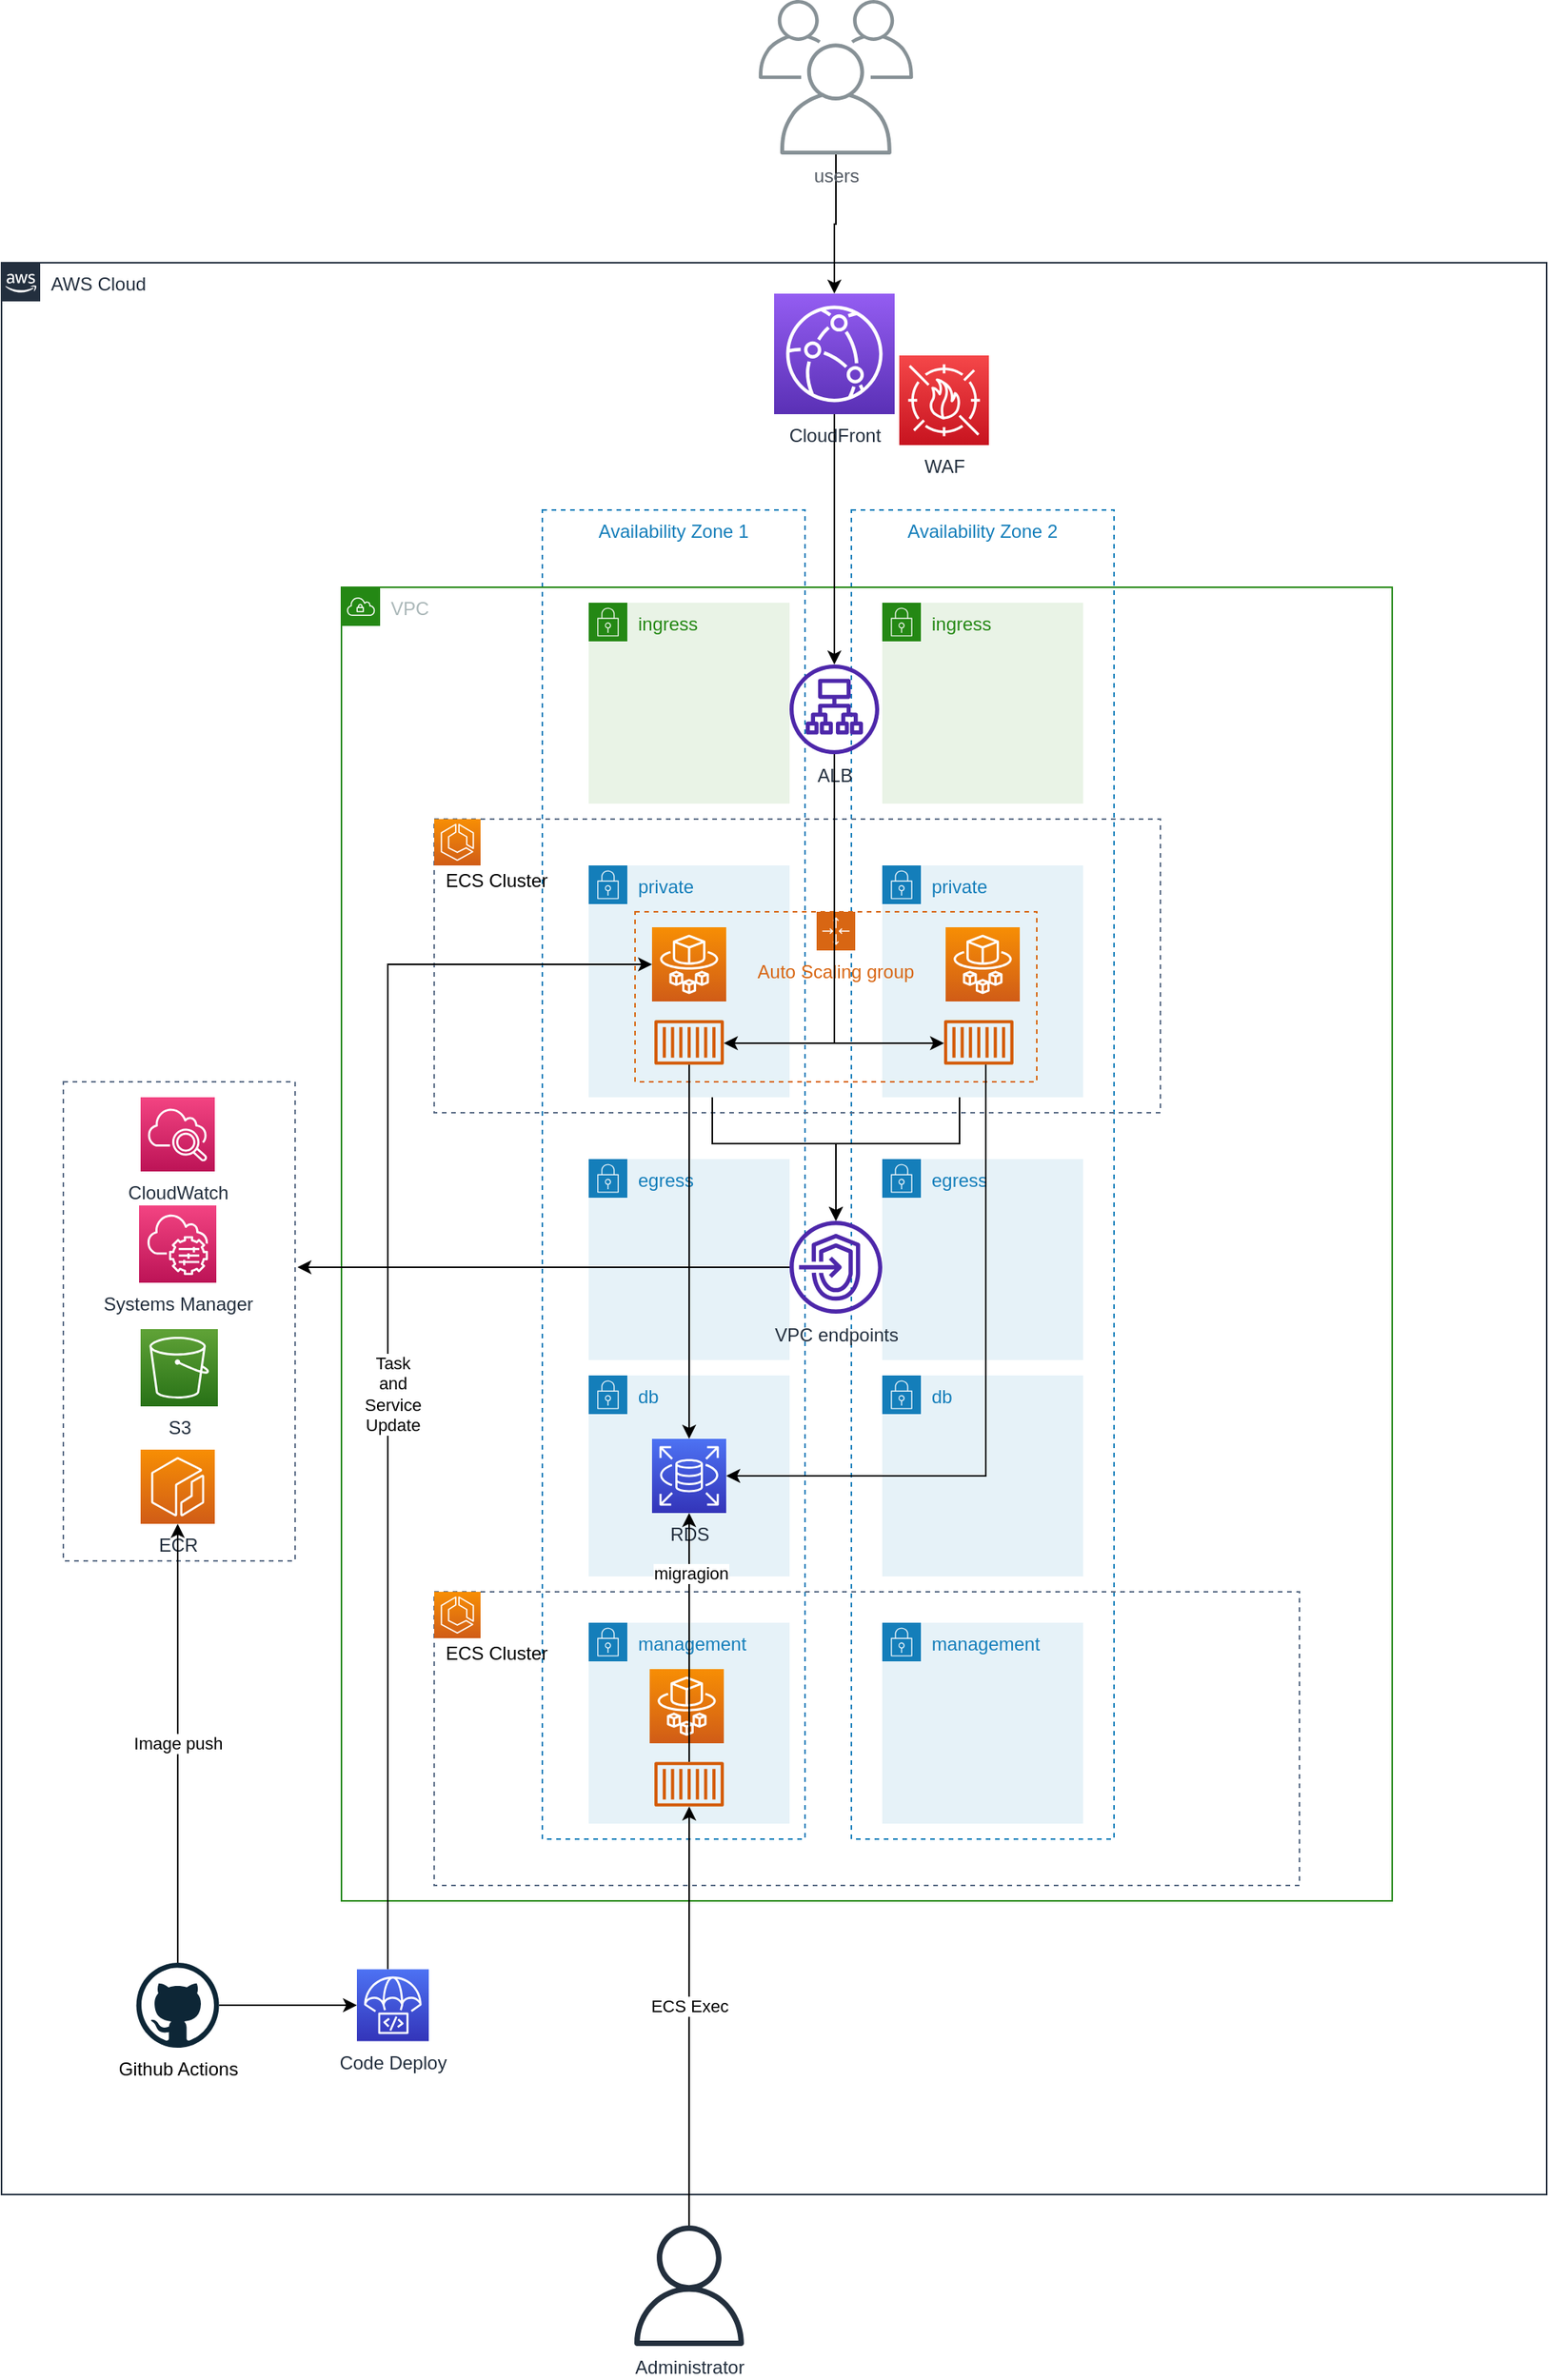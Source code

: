 <mxfile version="16.5.1" type="device"><diagram id="PaeJgLluyogaUPS14ZRc" name="Page-1"><mxGraphModel dx="2777" dy="1420" grid="1" gridSize="10" guides="1" tooltips="1" connect="1" arrows="1" fold="1" page="1" pageScale="1" pageWidth="3300" pageHeight="2339" math="0" shadow="0"><root><mxCell id="0"/><mxCell id="1" parent="0"/><mxCell id="Aqmt07IWopIAcxGadrsT-29" value="egress" style="points=[[0,0],[0.25,0],[0.5,0],[0.75,0],[1,0],[1,0.25],[1,0.5],[1,0.75],[1,1],[0.75,1],[0.5,1],[0.25,1],[0,1],[0,0.75],[0,0.5],[0,0.25]];outlineConnect=0;gradientColor=none;html=1;whiteSpace=wrap;fontSize=12;fontStyle=0;container=1;pointerEvents=0;collapsible=0;recursiveResize=0;shape=mxgraph.aws4.group;grIcon=mxgraph.aws4.group_security_group;grStroke=0;strokeColor=#147EBA;fillColor=#E6F2F8;verticalAlign=top;align=left;spacingLeft=30;fontColor=#147EBA;dashed=0;" vertex="1" parent="1"><mxGeometry x="850" y="870" width="130" height="130" as="geometry"/></mxCell><mxCell id="Aqmt07IWopIAcxGadrsT-62" value="Availability Zone 1" style="fillColor=none;strokeColor=#147EBA;dashed=1;verticalAlign=top;fontStyle=0;fontColor=#147EBA;" vertex="1" parent="1"><mxGeometry x="630" y="450" width="170" height="860" as="geometry"/></mxCell><mxCell id="Aqmt07IWopIAcxGadrsT-18" value="db" style="points=[[0,0],[0.25,0],[0.5,0],[0.75,0],[1,0],[1,0.25],[1,0.5],[1,0.75],[1,1],[0.75,1],[0.5,1],[0.25,1],[0,1],[0,0.75],[0,0.5],[0,0.25]];outlineConnect=0;gradientColor=none;html=1;whiteSpace=wrap;fontSize=12;fontStyle=0;container=1;pointerEvents=0;collapsible=0;recursiveResize=0;shape=mxgraph.aws4.group;grIcon=mxgraph.aws4.group_security_group;grStroke=0;strokeColor=#147EBA;fillColor=#E6F2F8;verticalAlign=top;align=left;spacingLeft=30;fontColor=#147EBA;dashed=0;" vertex="1" parent="1"><mxGeometry x="660" y="1010" width="130" height="130" as="geometry"/></mxCell><mxCell id="Aqmt07IWopIAcxGadrsT-36" value="RDS&lt;br&gt;" style="sketch=0;points=[[0,0,0],[0.25,0,0],[0.5,0,0],[0.75,0,0],[1,0,0],[0,1,0],[0.25,1,0],[0.5,1,0],[0.75,1,0],[1,1,0],[0,0.25,0],[0,0.5,0],[0,0.75,0],[1,0.25,0],[1,0.5,0],[1,0.75,0]];outlineConnect=0;fontColor=#232F3E;gradientColor=#4D72F3;gradientDirection=north;fillColor=#3334B9;strokeColor=#ffffff;dashed=0;verticalLabelPosition=bottom;verticalAlign=top;align=center;html=1;fontSize=12;fontStyle=0;aspect=fixed;shape=mxgraph.aws4.resourceIcon;resIcon=mxgraph.aws4.rds;" vertex="1" parent="Aqmt07IWopIAcxGadrsT-18"><mxGeometry x="41.0" y="41" width="48" height="48" as="geometry"/></mxCell><mxCell id="Aqmt07IWopIAcxGadrsT-35" value="db" style="points=[[0,0],[0.25,0],[0.5,0],[0.75,0],[1,0],[1,0.25],[1,0.5],[1,0.75],[1,1],[0.75,1],[0.5,1],[0.25,1],[0,1],[0,0.75],[0,0.5],[0,0.25]];outlineConnect=0;gradientColor=none;html=1;whiteSpace=wrap;fontSize=12;fontStyle=0;container=1;pointerEvents=0;collapsible=0;recursiveResize=0;shape=mxgraph.aws4.group;grIcon=mxgraph.aws4.group_security_group;grStroke=0;strokeColor=#147EBA;fillColor=#E6F2F8;verticalAlign=top;align=left;spacingLeft=30;fontColor=#147EBA;dashed=0;" vertex="1" parent="1"><mxGeometry x="850" y="1010" width="130" height="130" as="geometry"/></mxCell><mxCell id="Aqmt07IWopIAcxGadrsT-27" value="Availability Zone 2" style="fillColor=none;strokeColor=#147EBA;dashed=1;verticalAlign=top;fontStyle=0;fontColor=#147EBA;" vertex="1" parent="1"><mxGeometry x="830" y="450" width="170" height="860" as="geometry"/></mxCell><mxCell id="Aqmt07IWopIAcxGadrsT-2" value="" style="fillColor=none;strokeColor=#5A6C86;dashed=1;verticalAlign=top;fontStyle=0;fontColor=#5A6C86;" vertex="1" parent="1"><mxGeometry x="560" y="650" width="470" height="190" as="geometry"/></mxCell><mxCell id="-Hk-0aaMkuI9jXm5R-6b-3" value="ingress" style="points=[[0,0],[0.25,0],[0.5,0],[0.75,0],[1,0],[1,0.25],[1,0.5],[1,0.75],[1,1],[0.75,1],[0.5,1],[0.25,1],[0,1],[0,0.75],[0,0.5],[0,0.25]];outlineConnect=0;gradientColor=none;html=1;whiteSpace=wrap;fontSize=12;fontStyle=0;container=1;pointerEvents=0;collapsible=0;recursiveResize=0;shape=mxgraph.aws4.group;grIcon=mxgraph.aws4.group_security_group;grStroke=0;strokeColor=#248814;fillColor=#E9F3E6;verticalAlign=top;align=left;spacingLeft=30;fontColor=#248814;dashed=0;" parent="1" vertex="1"><mxGeometry x="660" y="510" width="130" height="130" as="geometry"/></mxCell><mxCell id="Aqmt07IWopIAcxGadrsT-50" style="edgeStyle=orthogonalEdgeStyle;rounded=0;orthogonalLoop=1;jettySize=auto;html=1;" edge="1" parent="1" source="Aqmt07IWopIAcxGadrsT-30" target="Aqmt07IWopIAcxGadrsT-14"><mxGeometry relative="1" as="geometry"><Array as="points"><mxPoint x="900" y="860"/><mxPoint x="820" y="860"/></Array></mxGeometry></mxCell><mxCell id="Aqmt07IWopIAcxGadrsT-30" value="private" style="points=[[0,0],[0.25,0],[0.5,0],[0.75,0],[1,0],[1,0.25],[1,0.5],[1,0.75],[1,1],[0.75,1],[0.5,1],[0.25,1],[0,1],[0,0.75],[0,0.5],[0,0.25]];outlineConnect=0;gradientColor=none;html=1;whiteSpace=wrap;fontSize=12;fontStyle=0;container=1;pointerEvents=0;collapsible=0;recursiveResize=0;shape=mxgraph.aws4.group;grIcon=mxgraph.aws4.group_security_group;grStroke=0;strokeColor=#147EBA;fillColor=#E6F2F8;verticalAlign=top;align=left;spacingLeft=30;fontColor=#147EBA;dashed=0;" vertex="1" parent="1"><mxGeometry x="850" y="680" width="130" height="150" as="geometry"/></mxCell><mxCell id="Aqmt07IWopIAcxGadrsT-34" value="" style="fillColor=none;strokeColor=#5A6C86;dashed=1;verticalAlign=top;fontStyle=0;fontColor=#5A6C86;" vertex="1" parent="1"><mxGeometry x="320" y="820" width="150" height="310" as="geometry"/></mxCell><mxCell id="-Hk-0aaMkuI9jXm5R-6b-1" value="AWS Cloud" style="points=[[0,0],[0.25,0],[0.5,0],[0.75,0],[1,0],[1,0.25],[1,0.5],[1,0.75],[1,1],[0.75,1],[0.5,1],[0.25,1],[0,1],[0,0.75],[0,0.5],[0,0.25]];outlineConnect=0;gradientColor=none;html=1;whiteSpace=wrap;fontSize=12;fontStyle=0;container=0;pointerEvents=0;collapsible=0;recursiveResize=0;shape=mxgraph.aws4.group;grIcon=mxgraph.aws4.group_aws_cloud_alt;strokeColor=#232F3E;fillColor=none;verticalAlign=top;align=left;spacingLeft=30;fontColor=#232F3E;dashed=0;" parent="1" vertex="1"><mxGeometry x="280" y="290" width="1000" height="1250" as="geometry"/></mxCell><mxCell id="-Hk-0aaMkuI9jXm5R-6b-2" value="VPC" style="points=[[0,0],[0.25,0],[0.5,0],[0.75,0],[1,0],[1,0.25],[1,0.5],[1,0.75],[1,1],[0.75,1],[0.5,1],[0.25,1],[0,1],[0,0.75],[0,0.5],[0,0.25]];outlineConnect=0;gradientColor=none;html=1;whiteSpace=wrap;fontSize=12;fontStyle=0;container=0;pointerEvents=0;collapsible=0;recursiveResize=0;shape=mxgraph.aws4.group;grIcon=mxgraph.aws4.group_vpc;strokeColor=#248814;fillColor=none;verticalAlign=top;align=left;spacingLeft=30;fontColor=#AAB7B8;dashed=0;" parent="1" vertex="1"><mxGeometry x="500" y="500" width="680" height="850" as="geometry"/></mxCell><mxCell id="Aqmt07IWopIAcxGadrsT-24" value="" style="fillColor=none;strokeColor=#5A6C86;dashed=1;verticalAlign=top;fontStyle=0;fontColor=#5A6C86;" vertex="1" parent="1"><mxGeometry x="560" y="1150" width="560" height="190" as="geometry"/></mxCell><mxCell id="Aqmt07IWopIAcxGadrsT-49" style="edgeStyle=orthogonalEdgeStyle;rounded=0;orthogonalLoop=1;jettySize=auto;html=1;" edge="1" parent="1" source="-Hk-0aaMkuI9jXm5R-6b-4" target="Aqmt07IWopIAcxGadrsT-14"><mxGeometry relative="1" as="geometry"><Array as="points"><mxPoint x="740" y="860"/><mxPoint x="820" y="860"/></Array></mxGeometry></mxCell><mxCell id="-Hk-0aaMkuI9jXm5R-6b-4" value="private" style="points=[[0,0],[0.25,0],[0.5,0],[0.75,0],[1,0],[1,0.25],[1,0.5],[1,0.75],[1,1],[0.75,1],[0.5,1],[0.25,1],[0,1],[0,0.75],[0,0.5],[0,0.25]];outlineConnect=0;gradientColor=none;html=1;whiteSpace=wrap;fontSize=12;fontStyle=0;container=1;pointerEvents=0;collapsible=0;recursiveResize=0;shape=mxgraph.aws4.group;grIcon=mxgraph.aws4.group_security_group;grStroke=0;strokeColor=#147EBA;fillColor=#E6F2F8;verticalAlign=top;align=left;spacingLeft=30;fontColor=#147EBA;dashed=0;" parent="1" vertex="1"><mxGeometry x="660" y="680" width="130" height="150" as="geometry"/></mxCell><mxCell id="-Hk-0aaMkuI9jXm5R-6b-13" value="" style="sketch=0;points=[[0,0,0],[0.25,0,0],[0.5,0,0],[0.75,0,0],[1,0,0],[0,1,0],[0.25,1,0],[0.5,1,0],[0.75,1,0],[1,1,0],[0,0.25,0],[0,0.5,0],[0,0.75,0],[1,0.25,0],[1,0.5,0],[1,0.75,0]];outlineConnect=0;fontColor=#232F3E;gradientColor=#F78E04;gradientDirection=north;fillColor=#D05C17;strokeColor=#ffffff;dashed=0;verticalLabelPosition=bottom;verticalAlign=top;align=center;html=1;fontSize=12;fontStyle=0;aspect=fixed;shape=mxgraph.aws4.resourceIcon;resIcon=mxgraph.aws4.ecs;" parent="1" vertex="1"><mxGeometry x="560" y="650" width="30" height="30" as="geometry"/></mxCell><mxCell id="Aqmt07IWopIAcxGadrsT-6" value="ECS Cluster" style="text;html=1;resizable=0;autosize=1;align=center;verticalAlign=middle;points=[];fillColor=none;strokeColor=none;rounded=0;" vertex="1" parent="1"><mxGeometry x="560" y="680" width="80" height="20" as="geometry"/></mxCell><mxCell id="Aqmt07IWopIAcxGadrsT-42" value="" style="edgeStyle=orthogonalEdgeStyle;rounded=0;orthogonalLoop=1;jettySize=auto;html=1;" edge="1" parent="1" source="-Hk-0aaMkuI9jXm5R-6b-6" target="-Hk-0aaMkuI9jXm5R-6b-15"><mxGeometry relative="1" as="geometry"><Array as="points"><mxPoint x="819" y="795"/></Array></mxGeometry></mxCell><mxCell id="-Hk-0aaMkuI9jXm5R-6b-6" value="ALB" style="sketch=0;outlineConnect=0;fontColor=#232F3E;gradientColor=none;fillColor=#4D27AA;strokeColor=none;dashed=0;verticalLabelPosition=bottom;verticalAlign=top;align=center;html=1;fontSize=12;fontStyle=0;aspect=fixed;pointerEvents=1;shape=mxgraph.aws4.application_load_balancer;" parent="1" vertex="1"><mxGeometry x="790" y="550" width="58" height="58" as="geometry"/></mxCell><mxCell id="Aqmt07IWopIAcxGadrsT-19" value="management" style="points=[[0,0],[0.25,0],[0.5,0],[0.75,0],[1,0],[1,0.25],[1,0.5],[1,0.75],[1,1],[0.75,1],[0.5,1],[0.25,1],[0,1],[0,0.75],[0,0.5],[0,0.25]];outlineConnect=0;gradientColor=none;html=1;whiteSpace=wrap;fontSize=12;fontStyle=0;container=1;pointerEvents=0;collapsible=0;recursiveResize=0;shape=mxgraph.aws4.group;grIcon=mxgraph.aws4.group_security_group;grStroke=0;strokeColor=#147EBA;fillColor=#E6F2F8;verticalAlign=top;align=left;spacingLeft=30;fontColor=#147EBA;dashed=0;" vertex="1" parent="1"><mxGeometry x="660" y="1170" width="130" height="130" as="geometry"/></mxCell><mxCell id="-Hk-0aaMkuI9jXm5R-6b-5" value="Auto Scaling group" style="points=[[0,0],[0.25,0],[0.5,0],[0.75,0],[1,0],[1,0.25],[1,0.5],[1,0.75],[1,1],[0.75,1],[0.5,1],[0.25,1],[0,1],[0,0.75],[0,0.5],[0,0.25]];outlineConnect=0;gradientColor=none;html=1;whiteSpace=wrap;fontSize=12;fontStyle=0;container=1;pointerEvents=0;collapsible=0;recursiveResize=0;shape=mxgraph.aws4.groupCenter;grIcon=mxgraph.aws4.group_auto_scaling_group;grStroke=1;strokeColor=#D86613;fillColor=none;verticalAlign=top;align=center;fontColor=#D86613;dashed=1;spacingTop=25;" parent="1" vertex="1"><mxGeometry x="690" y="710" width="260" height="110" as="geometry"/></mxCell><mxCell id="-Hk-0aaMkuI9jXm5R-6b-15" value="" style="sketch=0;outlineConnect=0;fontColor=#232F3E;gradientColor=none;fillColor=#D45B07;strokeColor=none;dashed=0;verticalLabelPosition=bottom;verticalAlign=top;align=center;html=1;fontSize=12;fontStyle=0;aspect=fixed;pointerEvents=1;shape=mxgraph.aws4.container_1;" parent="-Hk-0aaMkuI9jXm5R-6b-5" vertex="1"><mxGeometry x="12.55" y="70" width="44.9" height="29" as="geometry"/></mxCell><mxCell id="-Hk-0aaMkuI9jXm5R-6b-14" value="" style="sketch=0;points=[[0,0,0],[0.25,0,0],[0.5,0,0],[0.75,0,0],[1,0,0],[0,1,0],[0.25,1,0],[0.5,1,0],[0.75,1,0],[1,1,0],[0,0.25,0],[0,0.5,0],[0,0.75,0],[1,0.25,0],[1,0.5,0],[1,0.75,0]];outlineConnect=0;fontColor=#232F3E;gradientColor=#F78E04;gradientDirection=north;fillColor=#D05C17;strokeColor=#ffffff;dashed=0;verticalLabelPosition=bottom;verticalAlign=top;align=center;html=1;fontSize=12;fontStyle=0;aspect=fixed;shape=mxgraph.aws4.resourceIcon;resIcon=mxgraph.aws4.fargate;" parent="-Hk-0aaMkuI9jXm5R-6b-5" vertex="1"><mxGeometry x="11" y="10" width="48" height="48" as="geometry"/></mxCell><mxCell id="Aqmt07IWopIAcxGadrsT-31" value="" style="sketch=0;outlineConnect=0;fontColor=#232F3E;gradientColor=none;fillColor=#D45B07;strokeColor=none;dashed=0;verticalLabelPosition=bottom;verticalAlign=top;align=center;html=1;fontSize=12;fontStyle=0;aspect=fixed;pointerEvents=1;shape=mxgraph.aws4.container_1;" vertex="1" parent="-Hk-0aaMkuI9jXm5R-6b-5"><mxGeometry x="200.0" y="70" width="44.9" height="29" as="geometry"/></mxCell><mxCell id="Aqmt07IWopIAcxGadrsT-22" value="" style="sketch=0;points=[[0,0,0],[0.25,0,0],[0.5,0,0],[0.75,0,0],[1,0,0],[0,1,0],[0.25,1,0],[0.5,1,0],[0.75,1,0],[1,1,0],[0,0.25,0],[0,0.5,0],[0,0.75,0],[1,0.25,0],[1,0.5,0],[1,0.75,0]];outlineConnect=0;fontColor=#232F3E;gradientColor=#F78E04;gradientDirection=north;fillColor=#D05C17;strokeColor=#ffffff;dashed=0;verticalLabelPosition=bottom;verticalAlign=top;align=center;html=1;fontSize=12;fontStyle=0;aspect=fixed;shape=mxgraph.aws4.resourceIcon;resIcon=mxgraph.aws4.ecs;" vertex="1" parent="1"><mxGeometry x="560" y="1150" width="30" height="30" as="geometry"/></mxCell><mxCell id="Aqmt07IWopIAcxGadrsT-23" value="ECS Cluster" style="text;html=1;resizable=0;autosize=1;align=center;verticalAlign=middle;points=[];fillColor=none;strokeColor=none;rounded=0;" vertex="1" parent="1"><mxGeometry x="560" y="1180" width="80" height="20" as="geometry"/></mxCell><mxCell id="Aqmt07IWopIAcxGadrsT-21" value="" style="sketch=0;points=[[0,0,0],[0.25,0,0],[0.5,0,0],[0.75,0,0],[1,0,0],[0,1,0],[0.25,1,0],[0.5,1,0],[0.75,1,0],[1,1,0],[0,0.25,0],[0,0.5,0],[0,0.75,0],[1,0.25,0],[1,0.5,0],[1,0.75,0]];outlineConnect=0;fontColor=#232F3E;gradientColor=#F78E04;gradientDirection=north;fillColor=#D05C17;strokeColor=#ffffff;dashed=0;verticalLabelPosition=bottom;verticalAlign=top;align=center;html=1;fontSize=12;fontStyle=0;aspect=fixed;shape=mxgraph.aws4.resourceIcon;resIcon=mxgraph.aws4.fargate;" vertex="1" parent="1"><mxGeometry x="699.45" y="1200" width="48" height="48" as="geometry"/></mxCell><mxCell id="Aqmt07IWopIAcxGadrsT-56" value="" style="edgeStyle=orthogonalEdgeStyle;rounded=0;orthogonalLoop=1;jettySize=auto;html=1;entryX=0.5;entryY=1;entryDx=0;entryDy=0;entryPerimeter=0;" edge="1" parent="1" source="Aqmt07IWopIAcxGadrsT-25" target="Aqmt07IWopIAcxGadrsT-36"><mxGeometry relative="1" as="geometry"/></mxCell><mxCell id="Aqmt07IWopIAcxGadrsT-70" value="migragion" style="edgeLabel;html=1;align=center;verticalAlign=middle;resizable=0;points=[];" vertex="1" connectable="0" parent="Aqmt07IWopIAcxGadrsT-56"><mxGeometry x="0.512" y="-1" relative="1" as="geometry"><mxPoint as="offset"/></mxGeometry></mxCell><mxCell id="Aqmt07IWopIAcxGadrsT-25" value="" style="sketch=0;outlineConnect=0;fontColor=#232F3E;gradientColor=none;fillColor=#D45B07;strokeColor=none;dashed=0;verticalLabelPosition=bottom;verticalAlign=top;align=center;html=1;fontSize=12;fontStyle=0;aspect=fixed;pointerEvents=1;shape=mxgraph.aws4.container_1;" vertex="1" parent="1"><mxGeometry x="702.55" y="1260" width="44.9" height="29" as="geometry"/></mxCell><mxCell id="Aqmt07IWopIAcxGadrsT-41" style="edgeStyle=orthogonalEdgeStyle;rounded=0;orthogonalLoop=1;jettySize=auto;html=1;" edge="1" parent="1" source="-Hk-0aaMkuI9jXm5R-6b-8" target="-Hk-0aaMkuI9jXm5R-6b-6"><mxGeometry relative="1" as="geometry"/></mxCell><mxCell id="-Hk-0aaMkuI9jXm5R-6b-8" value="CloudFront" style="sketch=0;points=[[0,0,0],[0.25,0,0],[0.5,0,0],[0.75,0,0],[1,0,0],[0,1,0],[0.25,1,0],[0.5,1,0],[0.75,1,0],[1,1,0],[0,0.25,0],[0,0.5,0],[0,0.75,0],[1,0.25,0],[1,0.5,0],[1,0.75,0]];outlineConnect=0;fontColor=#232F3E;gradientColor=#945DF2;gradientDirection=north;fillColor=#5A30B5;strokeColor=#ffffff;dashed=0;verticalLabelPosition=bottom;verticalAlign=top;align=center;html=1;fontSize=12;fontStyle=0;aspect=fixed;shape=mxgraph.aws4.resourceIcon;resIcon=mxgraph.aws4.cloudfront;" parent="1" vertex="1"><mxGeometry x="780" y="310" width="78" height="78" as="geometry"/></mxCell><mxCell id="-Hk-0aaMkuI9jXm5R-6b-9" value="WAF" style="sketch=0;points=[[0,0,0],[0.25,0,0],[0.5,0,0],[0.75,0,0],[1,0,0],[0,1,0],[0.25,1,0],[0.5,1,0],[0.75,1,0],[1,1,0],[0,0.25,0],[0,0.5,0],[0,0.75,0],[1,0.25,0],[1,0.5,0],[1,0.75,0]];outlineConnect=0;fontColor=#232F3E;gradientColor=#F54749;gradientDirection=north;fillColor=#C7131F;strokeColor=#ffffff;dashed=0;verticalLabelPosition=bottom;verticalAlign=top;align=center;html=1;fontSize=12;fontStyle=0;aspect=fixed;shape=mxgraph.aws4.resourceIcon;resIcon=mxgraph.aws4.waf;" parent="1" vertex="1"><mxGeometry x="861" y="350" width="58" height="58" as="geometry"/></mxCell><mxCell id="-Hk-0aaMkuI9jXm5R-6b-12" value="ECR" style="sketch=0;points=[[0,0,0],[0.25,0,0],[0.5,0,0],[0.75,0,0],[1,0,0],[0,1,0],[0.25,1,0],[0.5,1,0],[0.75,1,0],[1,1,0],[0,0.25,0],[0,0.5,0],[0,0.75,0],[1,0.25,0],[1,0.5,0],[1,0.75,0]];outlineConnect=0;fontColor=#232F3E;gradientColor=#F78E04;gradientDirection=north;fillColor=#D05C17;strokeColor=#ffffff;dashed=0;verticalLabelPosition=bottom;verticalAlign=top;align=center;html=1;fontSize=12;fontStyle=0;aspect=fixed;shape=mxgraph.aws4.resourceIcon;resIcon=mxgraph.aws4.ecr;" parent="1" vertex="1"><mxGeometry x="370" y="1058" width="48" height="48" as="geometry"/></mxCell><mxCell id="Aqmt07IWopIAcxGadrsT-15" value="S3" style="sketch=0;points=[[0,0,0],[0.25,0,0],[0.5,0,0],[0.75,0,0],[1,0,0],[0,1,0],[0.25,1,0],[0.5,1,0],[0.75,1,0],[1,1,0],[0,0.25,0],[0,0.5,0],[0,0.75,0],[1,0.25,0],[1,0.5,0],[1,0.75,0]];outlineConnect=0;fontColor=#232F3E;gradientColor=#60A337;gradientDirection=north;fillColor=#277116;strokeColor=#ffffff;dashed=0;verticalLabelPosition=bottom;verticalAlign=top;align=center;html=1;fontSize=12;fontStyle=0;aspect=fixed;shape=mxgraph.aws4.resourceIcon;resIcon=mxgraph.aws4.s3;" vertex="1" parent="1"><mxGeometry x="370" y="980" width="50" height="50" as="geometry"/></mxCell><mxCell id="Aqmt07IWopIAcxGadrsT-16" value="Systems Manager" style="sketch=0;points=[[0,0,0],[0.25,0,0],[0.5,0,0],[0.75,0,0],[1,0,0],[0,1,0],[0.25,1,0],[0.5,1,0],[0.75,1,0],[1,1,0],[0,0.25,0],[0,0.5,0],[0,0.75,0],[1,0.25,0],[1,0.5,0],[1,0.75,0]];points=[[0,0,0],[0.25,0,0],[0.5,0,0],[0.75,0,0],[1,0,0],[0,1,0],[0.25,1,0],[0.5,1,0],[0.75,1,0],[1,1,0],[0,0.25,0],[0,0.5,0],[0,0.75,0],[1,0.25,0],[1,0.5,0],[1,0.75,0]];outlineConnect=0;fontColor=#232F3E;gradientColor=#F34482;gradientDirection=north;fillColor=#BC1356;strokeColor=#ffffff;dashed=0;verticalLabelPosition=bottom;verticalAlign=top;align=center;html=1;fontSize=12;fontStyle=0;aspect=fixed;shape=mxgraph.aws4.resourceIcon;resIcon=mxgraph.aws4.systems_manager;" vertex="1" parent="1"><mxGeometry x="369" y="900" width="50" height="50" as="geometry"/></mxCell><mxCell id="Aqmt07IWopIAcxGadrsT-17" value="CloudWatch" style="sketch=0;points=[[0,0,0],[0.25,0,0],[0.5,0,0],[0.75,0,0],[1,0,0],[0,1,0],[0.25,1,0],[0.5,1,0],[0.75,1,0],[1,1,0],[0,0.25,0],[0,0.5,0],[0,0.75,0],[1,0.25,0],[1,0.5,0],[1,0.75,0]];points=[[0,0,0],[0.25,0,0],[0.5,0,0],[0.75,0,0],[1,0,0],[0,1,0],[0.25,1,0],[0.5,1,0],[0.75,1,0],[1,1,0],[0,0.25,0],[0,0.5,0],[0,0.75,0],[1,0.25,0],[1,0.5,0],[1,0.75,0]];outlineConnect=0;fontColor=#232F3E;gradientColor=#F34482;gradientDirection=north;fillColor=#BC1356;strokeColor=#ffffff;dashed=0;verticalLabelPosition=bottom;verticalAlign=top;align=center;html=1;fontSize=12;fontStyle=0;aspect=fixed;shape=mxgraph.aws4.resourceIcon;resIcon=mxgraph.aws4.cloudwatch_2;" vertex="1" parent="1"><mxGeometry x="370" y="830" width="48" height="48" as="geometry"/></mxCell><mxCell id="Aqmt07IWopIAcxGadrsT-13" value="egress" style="points=[[0,0],[0.25,0],[0.5,0],[0.75,0],[1,0],[1,0.25],[1,0.5],[1,0.75],[1,1],[0.75,1],[0.5,1],[0.25,1],[0,1],[0,0.75],[0,0.5],[0,0.25]];outlineConnect=0;gradientColor=none;html=1;whiteSpace=wrap;fontSize=12;fontStyle=0;container=1;pointerEvents=0;collapsible=0;recursiveResize=0;shape=mxgraph.aws4.group;grIcon=mxgraph.aws4.group_security_group;grStroke=0;strokeColor=#147EBA;fillColor=#E6F2F8;verticalAlign=top;align=left;spacingLeft=30;fontColor=#147EBA;dashed=0;" vertex="1" parent="1"><mxGeometry x="660" y="870" width="130" height="130" as="geometry"/></mxCell><mxCell id="Aqmt07IWopIAcxGadrsT-51" value="" style="edgeStyle=orthogonalEdgeStyle;rounded=0;orthogonalLoop=1;jettySize=auto;html=1;entryX=1.01;entryY=0.387;entryDx=0;entryDy=0;entryPerimeter=0;" edge="1" parent="1" source="Aqmt07IWopIAcxGadrsT-14" target="Aqmt07IWopIAcxGadrsT-34"><mxGeometry relative="1" as="geometry"/></mxCell><mxCell id="Aqmt07IWopIAcxGadrsT-14" value="VPC endpoints" style="sketch=0;outlineConnect=0;fontColor=#232F3E;gradientColor=none;fillColor=#4D27AA;strokeColor=none;dashed=0;verticalLabelPosition=bottom;verticalAlign=top;align=center;html=1;fontSize=12;fontStyle=0;aspect=fixed;pointerEvents=1;shape=mxgraph.aws4.endpoints;" vertex="1" parent="1"><mxGeometry x="790" y="910" width="60" height="60" as="geometry"/></mxCell><mxCell id="Aqmt07IWopIAcxGadrsT-67" style="edgeStyle=orthogonalEdgeStyle;rounded=0;orthogonalLoop=1;jettySize=auto;html=1;entryX=0;entryY=0.5;entryDx=0;entryDy=0;entryPerimeter=0;" edge="1" parent="1" source="-Hk-0aaMkuI9jXm5R-6b-11" target="-Hk-0aaMkuI9jXm5R-6b-14"><mxGeometry relative="1" as="geometry"><Array as="points"><mxPoint x="530" y="744"/></Array></mxGeometry></mxCell><mxCell id="Aqmt07IWopIAcxGadrsT-68" value="Task&lt;br&gt;and&lt;br&gt;Service&lt;br&gt;Update" style="edgeLabel;html=1;align=center;verticalAlign=middle;resizable=0;points=[];" vertex="1" connectable="0" parent="Aqmt07IWopIAcxGadrsT-67"><mxGeometry x="-0.093" y="-3" relative="1" as="geometry"><mxPoint as="offset"/></mxGeometry></mxCell><mxCell id="-Hk-0aaMkuI9jXm5R-6b-11" value="Code Deploy" style="sketch=0;points=[[0,0,0],[0.25,0,0],[0.5,0,0],[0.75,0,0],[1,0,0],[0,1,0],[0.25,1,0],[0.5,1,0],[0.75,1,0],[1,1,0],[0,0.25,0],[0,0.5,0],[0,0.75,0],[1,0.25,0],[1,0.5,0],[1,0.75,0]];outlineConnect=0;fontColor=#232F3E;gradientColor=#4D72F3;gradientDirection=north;fillColor=#3334B9;strokeColor=#ffffff;dashed=0;verticalLabelPosition=bottom;verticalAlign=top;align=center;html=1;fontSize=12;fontStyle=0;aspect=fixed;shape=mxgraph.aws4.resourceIcon;resIcon=mxgraph.aws4.codedeploy;" parent="1" vertex="1"><mxGeometry x="510" y="1394.25" width="46.5" height="46.5" as="geometry"/></mxCell><mxCell id="Aqmt07IWopIAcxGadrsT-28" value="ingress" style="points=[[0,0],[0.25,0],[0.5,0],[0.75,0],[1,0],[1,0.25],[1,0.5],[1,0.75],[1,1],[0.75,1],[0.5,1],[0.25,1],[0,1],[0,0.75],[0,0.5],[0,0.25]];outlineConnect=0;gradientColor=none;html=1;whiteSpace=wrap;fontSize=12;fontStyle=0;container=1;pointerEvents=0;collapsible=0;recursiveResize=0;shape=mxgraph.aws4.group;grIcon=mxgraph.aws4.group_security_group;grStroke=0;strokeColor=#248814;fillColor=#E9F3E6;verticalAlign=top;align=left;spacingLeft=30;fontColor=#248814;dashed=0;" vertex="1" parent="1"><mxGeometry x="850" y="510" width="130" height="130" as="geometry"/></mxCell><mxCell id="Aqmt07IWopIAcxGadrsT-32" value="management" style="points=[[0,0],[0.25,0],[0.5,0],[0.75,0],[1,0],[1,0.25],[1,0.5],[1,0.75],[1,1],[0.75,1],[0.5,1],[0.25,1],[0,1],[0,0.75],[0,0.5],[0,0.25]];outlineConnect=0;gradientColor=none;html=1;whiteSpace=wrap;fontSize=12;fontStyle=0;container=1;pointerEvents=0;collapsible=0;recursiveResize=0;shape=mxgraph.aws4.group;grIcon=mxgraph.aws4.group_security_group;grStroke=0;strokeColor=#147EBA;fillColor=#E6F2F8;verticalAlign=top;align=left;spacingLeft=30;fontColor=#147EBA;dashed=0;" vertex="1" parent="1"><mxGeometry x="850" y="1170" width="130" height="130" as="geometry"/></mxCell><mxCell id="Aqmt07IWopIAcxGadrsT-33" value="" style="sketch=0;points=[[0,0,0],[0.25,0,0],[0.5,0,0],[0.75,0,0],[1,0,0],[0,1,0],[0.25,1,0],[0.5,1,0],[0.75,1,0],[1,1,0],[0,0.25,0],[0,0.5,0],[0,0.75,0],[1,0.25,0],[1,0.5,0],[1,0.75,0]];outlineConnect=0;fontColor=#232F3E;gradientColor=#F78E04;gradientDirection=north;fillColor=#D05C17;strokeColor=#ffffff;dashed=0;verticalLabelPosition=bottom;verticalAlign=top;align=center;html=1;fontSize=12;fontStyle=0;aspect=fixed;shape=mxgraph.aws4.resourceIcon;resIcon=mxgraph.aws4.fargate;" vertex="1" parent="1"><mxGeometry x="891" y="720" width="48" height="48" as="geometry"/></mxCell><mxCell id="Aqmt07IWopIAcxGadrsT-54" value="" style="edgeStyle=orthogonalEdgeStyle;rounded=0;orthogonalLoop=1;jettySize=auto;html=1;entryX=1;entryY=0.5;entryDx=0;entryDy=0;entryPerimeter=0;" edge="1" parent="1" source="Aqmt07IWopIAcxGadrsT-31" target="Aqmt07IWopIAcxGadrsT-36"><mxGeometry relative="1" as="geometry"><Array as="points"><mxPoint x="917" y="1075"/></Array></mxGeometry></mxCell><mxCell id="Aqmt07IWopIAcxGadrsT-40" style="edgeStyle=orthogonalEdgeStyle;rounded=0;orthogonalLoop=1;jettySize=auto;html=1;" edge="1" parent="1" source="Aqmt07IWopIAcxGadrsT-39" target="-Hk-0aaMkuI9jXm5R-6b-8"><mxGeometry relative="1" as="geometry"/></mxCell><mxCell id="Aqmt07IWopIAcxGadrsT-39" value="users" style="sketch=0;outlineConnect=0;gradientColor=none;fontColor=#545B64;strokeColor=none;fillColor=#879196;dashed=0;verticalLabelPosition=bottom;verticalAlign=top;align=center;html=1;fontSize=12;fontStyle=0;aspect=fixed;shape=mxgraph.aws4.illustration_users;pointerEvents=1" vertex="1" parent="1"><mxGeometry x="770" y="120" width="100" height="100" as="geometry"/></mxCell><mxCell id="Aqmt07IWopIAcxGadrsT-45" value="" style="edgeStyle=orthogonalEdgeStyle;rounded=0;orthogonalLoop=1;jettySize=auto;html=1;" edge="1" parent="1" source="-Hk-0aaMkuI9jXm5R-6b-6" target="Aqmt07IWopIAcxGadrsT-31"><mxGeometry relative="1" as="geometry"><mxPoint x="819" y="607.999" as="sourcePoint"/><mxPoint x="747.45" y="795" as="targetPoint"/><Array as="points"><mxPoint x="819" y="795"/></Array></mxGeometry></mxCell><mxCell id="Aqmt07IWopIAcxGadrsT-52" style="edgeStyle=orthogonalEdgeStyle;rounded=0;orthogonalLoop=1;jettySize=auto;html=1;" edge="1" parent="1" source="-Hk-0aaMkuI9jXm5R-6b-15" target="Aqmt07IWopIAcxGadrsT-36"><mxGeometry relative="1" as="geometry"/></mxCell><mxCell id="Aqmt07IWopIAcxGadrsT-61" value="" style="edgeStyle=orthogonalEdgeStyle;rounded=0;orthogonalLoop=1;jettySize=auto;html=1;" edge="1" parent="1" source="Aqmt07IWopIAcxGadrsT-60" target="Aqmt07IWopIAcxGadrsT-25"><mxGeometry relative="1" as="geometry"/></mxCell><mxCell id="Aqmt07IWopIAcxGadrsT-69" value="ECS Exec" style="edgeLabel;html=1;align=center;verticalAlign=middle;resizable=0;points=[];" vertex="1" connectable="0" parent="Aqmt07IWopIAcxGadrsT-61"><mxGeometry x="0.048" relative="1" as="geometry"><mxPoint as="offset"/></mxGeometry></mxCell><mxCell id="Aqmt07IWopIAcxGadrsT-60" value="Administrator" style="sketch=0;outlineConnect=0;fontColor=#232F3E;gradientColor=none;fillColor=#232F3D;strokeColor=none;dashed=0;verticalLabelPosition=bottom;verticalAlign=top;align=center;html=1;fontSize=12;fontStyle=0;aspect=fixed;pointerEvents=1;shape=mxgraph.aws4.user;" vertex="1" parent="1"><mxGeometry x="686" y="1560" width="78" height="78" as="geometry"/></mxCell><mxCell id="Aqmt07IWopIAcxGadrsT-65" value="Image push" style="edgeStyle=orthogonalEdgeStyle;rounded=0;orthogonalLoop=1;jettySize=auto;html=1;" edge="1" parent="1" source="Aqmt07IWopIAcxGadrsT-63" target="-Hk-0aaMkuI9jXm5R-6b-12"><mxGeometry relative="1" as="geometry"/></mxCell><mxCell id="Aqmt07IWopIAcxGadrsT-66" style="edgeStyle=orthogonalEdgeStyle;rounded=0;orthogonalLoop=1;jettySize=auto;html=1;" edge="1" parent="1" source="Aqmt07IWopIAcxGadrsT-63" target="-Hk-0aaMkuI9jXm5R-6b-11"><mxGeometry relative="1" as="geometry"/></mxCell><mxCell id="Aqmt07IWopIAcxGadrsT-63" value="Github Actions" style="dashed=0;outlineConnect=0;html=1;align=center;labelPosition=center;verticalLabelPosition=bottom;verticalAlign=top;shape=mxgraph.weblogos.github" vertex="1" parent="1"><mxGeometry x="367.25" y="1390" width="53.5" height="55" as="geometry"/></mxCell></root></mxGraphModel></diagram></mxfile>